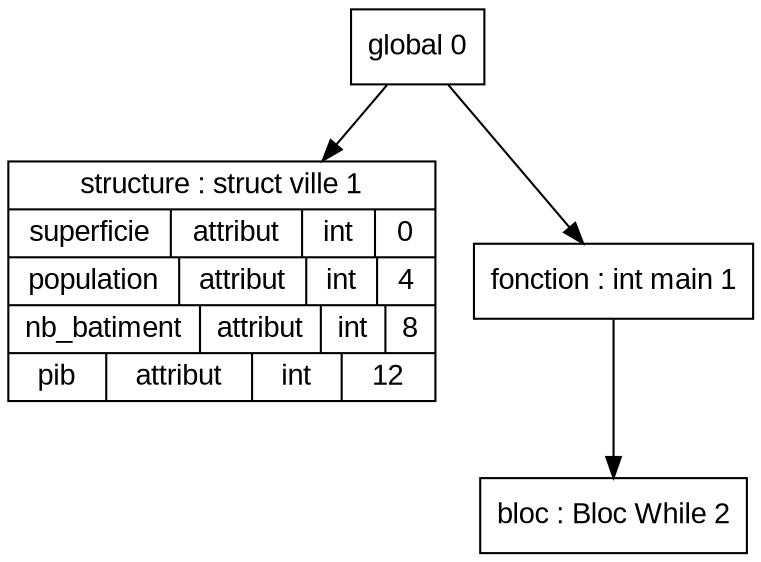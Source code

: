 digraph "tds"{

	node [fontname="Arial"];

	N1 [shape=record label="{ structure : struct ville 1
	| { superficie | attribut | int | 0 }
	| { population | attribut | int | 4 }
	| { nb_batiment | attribut | int | 8 }
	| { pib | attribut | int | 12 }
	}"];

	N3 [shape=record label="{ bloc : Bloc While  2
	}"];

	N2 [shape=record label="{ fonction : int main 1
	}"];

	N0 [shape=record label="{ global 0
	}"];


	N0 -> N1; 
	N0 -> N2; 
	N2 -> N3; 
}
